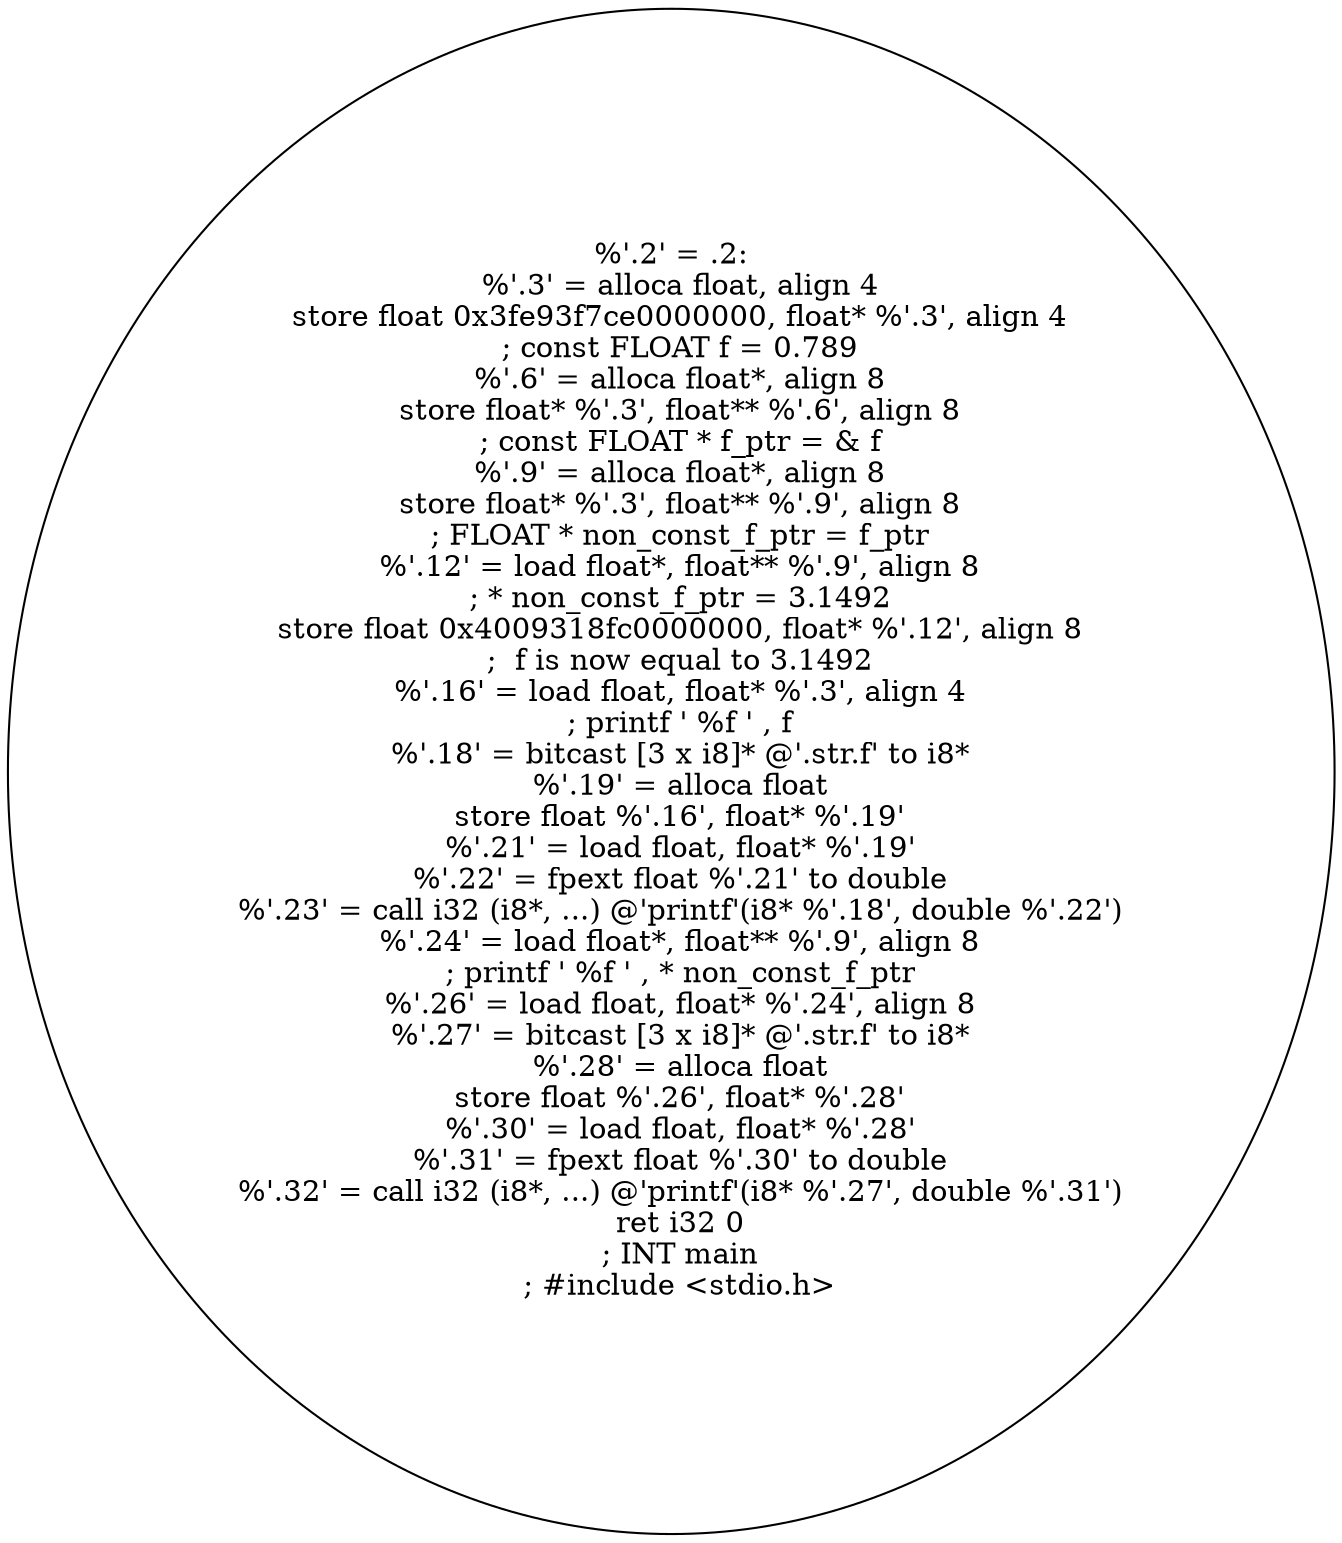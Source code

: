 digraph AST {
  "127805889611808" [label="%'.2' = .2:
  %'.3' = alloca float, align 4
  store float 0x3fe93f7ce0000000, float* %'.3', align 4
  ; const FLOAT f = 0.789
  %'.6' = alloca float*, align 8
  store float* %'.3', float** %'.6', align 8
  ; const FLOAT * f_ptr = & f
  %'.9' = alloca float*, align 8
  store float* %'.3', float** %'.9', align 8
  ; FLOAT * non_const_f_ptr = f_ptr
  %'.12' = load float*, float** %'.9', align 8
  ; * non_const_f_ptr = 3.1492
  store float 0x4009318fc0000000, float* %'.12', align 8
  ;  f is now equal to 3.1492
  %'.16' = load float, float* %'.3', align 4
  ; printf ' %f ' , f
  %'.18' = bitcast [3 x i8]* @'.str.f' to i8*
  %'.19' = alloca float
  store float %'.16', float* %'.19'
  %'.21' = load float, float* %'.19'
  %'.22' = fpext float %'.21' to double
  %'.23' = call i32 (i8*, ...) @'printf'(i8* %'.18', double %'.22')
  %'.24' = load float*, float** %'.9', align 8
  ; printf ' %f ' , * non_const_f_ptr
  %'.26' = load float, float* %'.24', align 8
  %'.27' = bitcast [3 x i8]* @'.str.f' to i8*
  %'.28' = alloca float
  store float %'.26', float* %'.28'
  %'.30' = load float, float* %'.28'
  %'.31' = fpext float %'.30' to double
  %'.32' = call i32 (i8*, ...) @'printf'(i8* %'.27', double %'.31')
  ret i32 0
  ; INT main
  ; #include <stdio.h>"];
}
